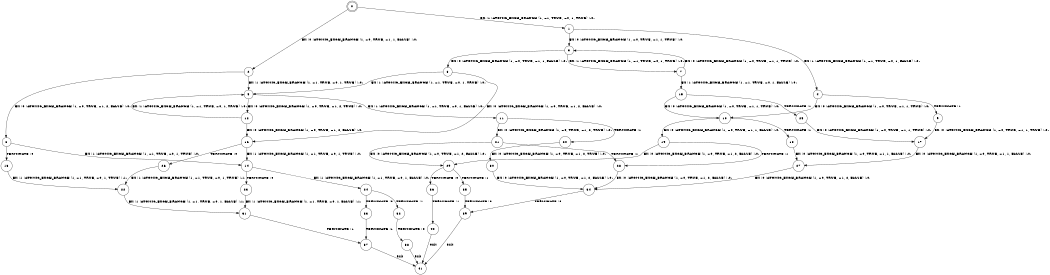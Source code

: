 digraph BCG {
size = "7, 10.5";
center = TRUE;
node [shape = circle];
0 [peripheries = 2];
0 -> 1 [label = "EX !1 !ATOMIC_EXCH_BRANCH (1, +1, TRUE, +0, 1, TRUE) !:0:"];
0 -> 2 [label = "EX !0 !ATOMIC_EXCH_BRANCH (1, +0, TRUE, +1, 1, FALSE) !:0:"];
1 -> 3 [label = "EX !0 !ATOMIC_EXCH_BRANCH (1, +0, TRUE, +1, 1, TRUE) !:0:"];
1 -> 4 [label = "EX !1 !ATOMIC_EXCH_BRANCH (1, +1, TRUE, +0, 1, FALSE) !:0:"];
2 -> 5 [label = "EX !1 !ATOMIC_EXCH_BRANCH (1, +1, TRUE, +0, 1, TRUE) !:0:"];
2 -> 6 [label = "EX !0 !ATOMIC_EXCH_BRANCH (1, +0, TRUE, +1, 2, FALSE) !:0:"];
3 -> 7 [label = "EX !1 !ATOMIC_EXCH_BRANCH (1, +1, TRUE, +0, 1, TRUE) !:0:"];
3 -> 8 [label = "EX !0 !ATOMIC_EXCH_BRANCH (1, +0, TRUE, +1, 1, FALSE) !:0:"];
4 -> 9 [label = "TERMINATE !1"];
4 -> 10 [label = "EX !0 !ATOMIC_EXCH_BRANCH (1, +0, TRUE, +1, 1, TRUE) !:0:"];
5 -> 11 [label = "EX !1 !ATOMIC_EXCH_BRANCH (1, +1, TRUE, +0, 1, FALSE) !:0:"];
5 -> 12 [label = "EX !0 !ATOMIC_EXCH_BRANCH (1, +0, TRUE, +1, 2, TRUE) !:0:"];
6 -> 13 [label = "TERMINATE !0"];
6 -> 14 [label = "EX !1 !ATOMIC_EXCH_BRANCH (1, +1, TRUE, +0, 1, TRUE) !:0:"];
7 -> 15 [label = "EX !1 !ATOMIC_EXCH_BRANCH (1, +1, TRUE, +0, 1, FALSE) !:0:"];
7 -> 3 [label = "EX !0 !ATOMIC_EXCH_BRANCH (1, +0, TRUE, +1, 1, TRUE) !:0:"];
8 -> 5 [label = "EX !1 !ATOMIC_EXCH_BRANCH (1, +1, TRUE, +0, 1, TRUE) !:0:"];
8 -> 16 [label = "EX !0 !ATOMIC_EXCH_BRANCH (1, +0, TRUE, +1, 2, FALSE) !:0:"];
9 -> 17 [label = "EX !0 !ATOMIC_EXCH_BRANCH (1, +0, TRUE, +1, 1, TRUE) !:0:"];
10 -> 18 [label = "TERMINATE !1"];
10 -> 19 [label = "EX !0 !ATOMIC_EXCH_BRANCH (1, +0, TRUE, +1, 1, FALSE) !:0:"];
11 -> 20 [label = "TERMINATE !1"];
11 -> 21 [label = "EX !0 !ATOMIC_EXCH_BRANCH (1, +0, TRUE, +1, 2, TRUE) !:0:"];
12 -> 5 [label = "EX !1 !ATOMIC_EXCH_BRANCH (1, +1, TRUE, +0, 1, TRUE) !:0:"];
12 -> 16 [label = "EX !0 !ATOMIC_EXCH_BRANCH (1, +0, TRUE, +1, 2, FALSE) !:0:"];
13 -> 22 [label = "EX !1 !ATOMIC_EXCH_BRANCH (1, +1, TRUE, +0, 1, TRUE) !:1:"];
14 -> 23 [label = "TERMINATE !0"];
14 -> 24 [label = "EX !1 !ATOMIC_EXCH_BRANCH (1, +1, TRUE, +0, 1, FALSE) !:0:"];
15 -> 25 [label = "TERMINATE !1"];
15 -> 10 [label = "EX !0 !ATOMIC_EXCH_BRANCH (1, +0, TRUE, +1, 1, TRUE) !:0:"];
16 -> 26 [label = "TERMINATE !0"];
16 -> 14 [label = "EX !1 !ATOMIC_EXCH_BRANCH (1, +1, TRUE, +0, 1, TRUE) !:0:"];
17 -> 27 [label = "EX !0 !ATOMIC_EXCH_BRANCH (1, +0, TRUE, +1, 1, FALSE) !:0:"];
18 -> 27 [label = "EX !0 !ATOMIC_EXCH_BRANCH (1, +0, TRUE, +1, 1, FALSE) !:0:"];
19 -> 28 [label = "TERMINATE !1"];
19 -> 29 [label = "EX !0 !ATOMIC_EXCH_BRANCH (1, +0, TRUE, +1, 2, FALSE) !:0:"];
20 -> 30 [label = "EX !0 !ATOMIC_EXCH_BRANCH (1, +0, TRUE, +1, 2, TRUE) !:0:"];
21 -> 28 [label = "TERMINATE !1"];
21 -> 29 [label = "EX !0 !ATOMIC_EXCH_BRANCH (1, +0, TRUE, +1, 2, FALSE) !:0:"];
22 -> 31 [label = "EX !1 !ATOMIC_EXCH_BRANCH (1, +1, TRUE, +0, 1, FALSE) !:1:"];
23 -> 31 [label = "EX !1 !ATOMIC_EXCH_BRANCH (1, +1, TRUE, +0, 1, FALSE) !:1:"];
24 -> 32 [label = "TERMINATE !1"];
24 -> 33 [label = "TERMINATE !0"];
25 -> 17 [label = "EX !0 !ATOMIC_EXCH_BRANCH (1, +0, TRUE, +1, 1, TRUE) !:0:"];
26 -> 22 [label = "EX !1 !ATOMIC_EXCH_BRANCH (1, +1, TRUE, +0, 1, TRUE) !:1:"];
27 -> 34 [label = "EX !0 !ATOMIC_EXCH_BRANCH (1, +0, TRUE, +1, 2, FALSE) !:0:"];
28 -> 34 [label = "EX !0 !ATOMIC_EXCH_BRANCH (1, +0, TRUE, +1, 2, FALSE) !:0:"];
29 -> 35 [label = "TERMINATE !1"];
29 -> 36 [label = "TERMINATE !0"];
30 -> 34 [label = "EX !0 !ATOMIC_EXCH_BRANCH (1, +0, TRUE, +1, 2, FALSE) !:0:"];
31 -> 37 [label = "TERMINATE !1"];
32 -> 38 [label = "TERMINATE !0"];
33 -> 37 [label = "TERMINATE !1"];
34 -> 39 [label = "TERMINATE !0"];
35 -> 39 [label = "TERMINATE !0"];
36 -> 40 [label = "TERMINATE !1"];
37 -> 41 [label = "exit"];
38 -> 41 [label = "exit"];
39 -> 41 [label = "exit"];
40 -> 41 [label = "exit"];
}
